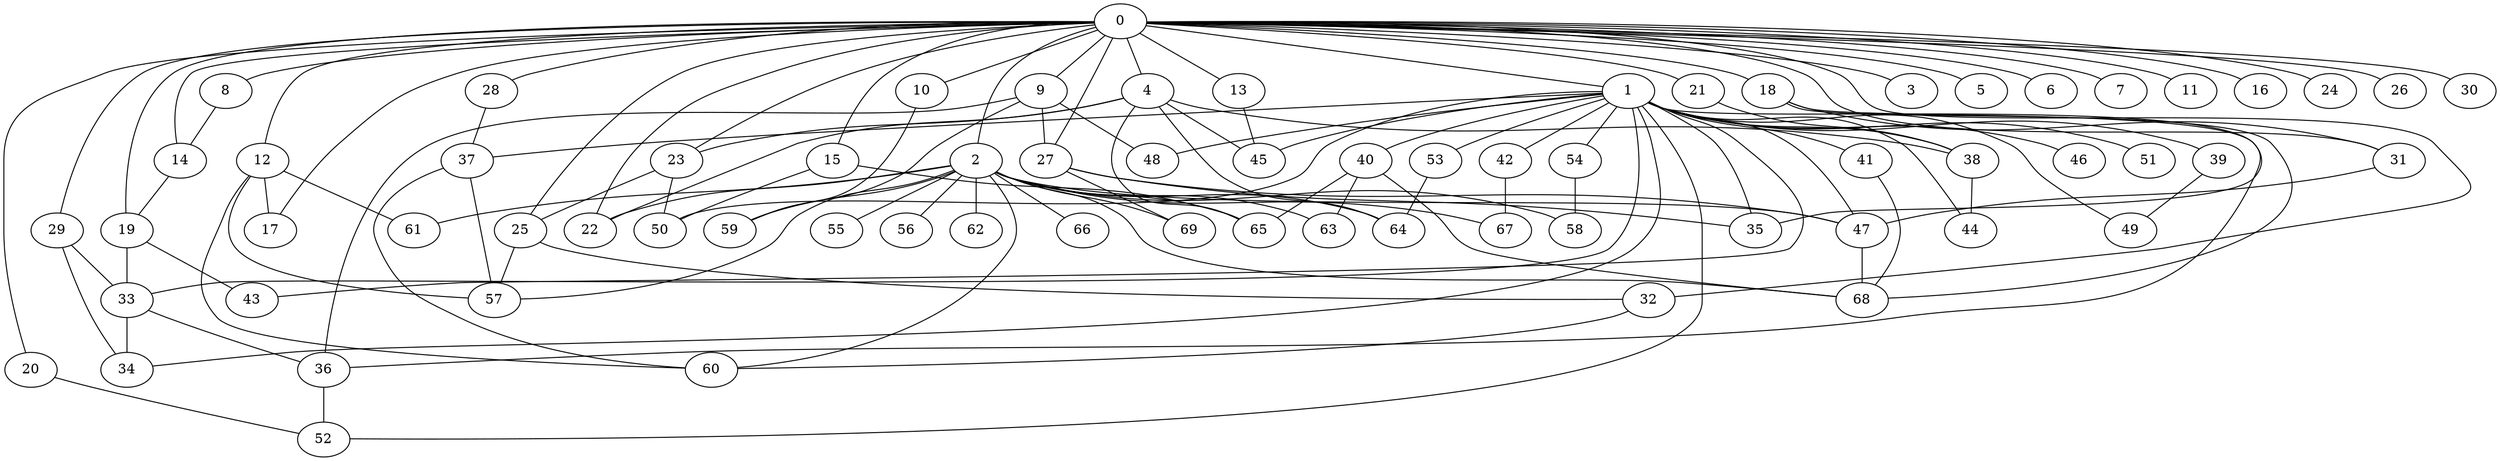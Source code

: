 
graph graphname {
    0 -- 1
0 -- 2
0 -- 3
0 -- 4
0 -- 5
0 -- 6
0 -- 7
0 -- 8
0 -- 9
0 -- 10
0 -- 11
0 -- 12
0 -- 13
0 -- 14
0 -- 15
0 -- 16
0 -- 17
0 -- 18
0 -- 19
0 -- 20
0 -- 21
0 -- 22
0 -- 23
0 -- 24
0 -- 25
0 -- 26
0 -- 27
0 -- 28
0 -- 29
0 -- 30
0 -- 31
0 -- 32
1 -- 33
1 -- 34
1 -- 35
1 -- 36
1 -- 37
1 -- 38
1 -- 39
1 -- 40
1 -- 41
1 -- 42
1 -- 43
1 -- 44
1 -- 45
1 -- 46
1 -- 47
1 -- 48
1 -- 49
1 -- 50
1 -- 51
1 -- 52
1 -- 53
1 -- 54
2 -- 64
2 -- 66
2 -- 67
2 -- 68
2 -- 69
2 -- 65
2 -- 55
2 -- 56
2 -- 57
2 -- 58
2 -- 59
2 -- 60
2 -- 61
2 -- 62
2 -- 63
2 -- 22
2 -- 47
4 -- 45
4 -- 22
4 -- 65
4 -- 23
4 -- 38
4 -- 64
8 -- 14
9 -- 59
9 -- 36
9 -- 27
9 -- 48
10 -- 59
12 -- 17
12 -- 60
12 -- 57
12 -- 61
13 -- 45
14 -- 19
15 -- 50
15 -- 65
18 -- 35
18 -- 68
18 -- 31
19 -- 33
19 -- 43
20 -- 52
21 -- 38
23 -- 50
23 -- 25
25 -- 32
25 -- 57
27 -- 35
27 -- 47
27 -- 69
28 -- 37
29 -- 34
29 -- 33
31 -- 47
32 -- 60
33 -- 36
33 -- 34
36 -- 52
37 -- 60
37 -- 57
38 -- 44
39 -- 49
40 -- 65
40 -- 68
40 -- 63
41 -- 68
42 -- 67
47 -- 68
53 -- 64
54 -- 58

}
